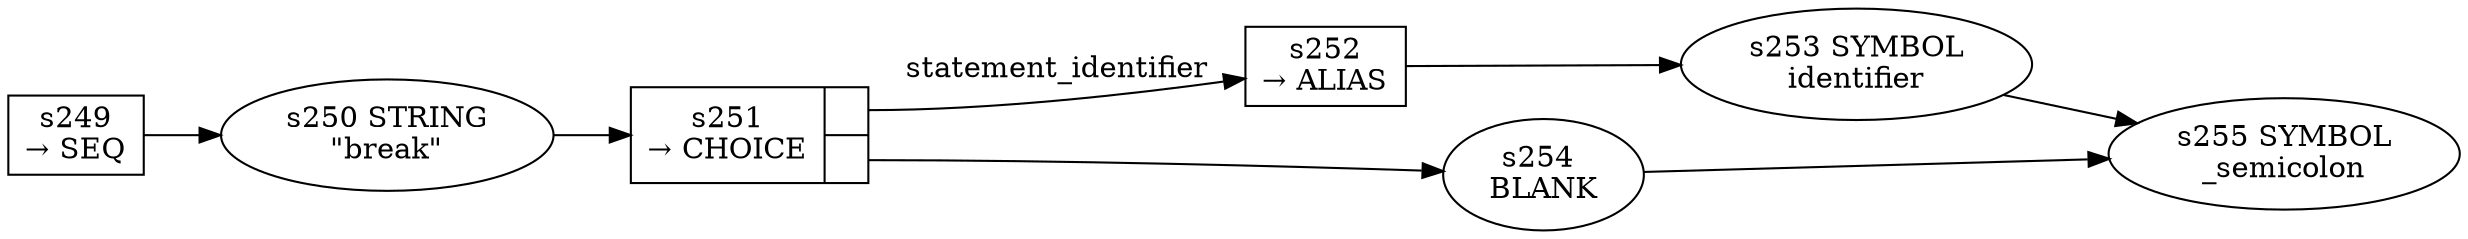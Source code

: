 
  digraph break_statement {
  
    rankdir=LR;
  
    s249 [label="s249\n&rarr; SEQ", shape=record, fixedsize=false, peripheries=1];
  s250 [label="s250 STRING\n\"break\""];
  s249 -> s250 [];
  s251 [label="{s251\n&rarr; CHOICE|{<p0>|<p1>}}", shape=record, fixedsize=false, peripheries=1];
  s252 [label="s252\n&rarr; ALIAS", shape=record, fixedsize=false, peripheries=1];
  s253 [label="s253 SYMBOL\nidentifier" href="javascript-grammar.json.identifier.dot.svg"];
  s252 -> s253 [];
  s251:p0 -> s252 [label="statement_identifier"];
  s254 [label="s254 \nBLANK"];
  s251:p1 -> s254 [label=""];
  s250 -> s251 [];
  s255 [label="s255 SYMBOL\n_semicolon" href="javascript-grammar.json._semicolon.dot.svg"];
  s253 -> s255 [];
  s254 -> s255 [];
  
  }
  